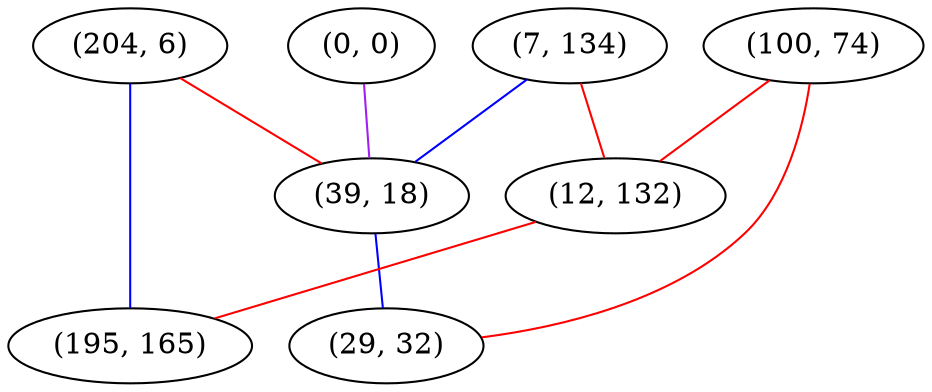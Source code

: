 graph "" {
"(100, 74)";
"(0, 0)";
"(7, 134)";
"(204, 6)";
"(39, 18)";
"(12, 132)";
"(29, 32)";
"(195, 165)";
"(100, 74)" -- "(12, 132)"  [color=red, key=0, weight=1];
"(100, 74)" -- "(29, 32)"  [color=red, key=0, weight=1];
"(0, 0)" -- "(39, 18)"  [color=purple, key=0, weight=4];
"(7, 134)" -- "(12, 132)"  [color=red, key=0, weight=1];
"(7, 134)" -- "(39, 18)"  [color=blue, key=0, weight=3];
"(204, 6)" -- "(39, 18)"  [color=red, key=0, weight=1];
"(204, 6)" -- "(195, 165)"  [color=blue, key=0, weight=3];
"(39, 18)" -- "(29, 32)"  [color=blue, key=0, weight=3];
"(12, 132)" -- "(195, 165)"  [color=red, key=0, weight=1];
}
